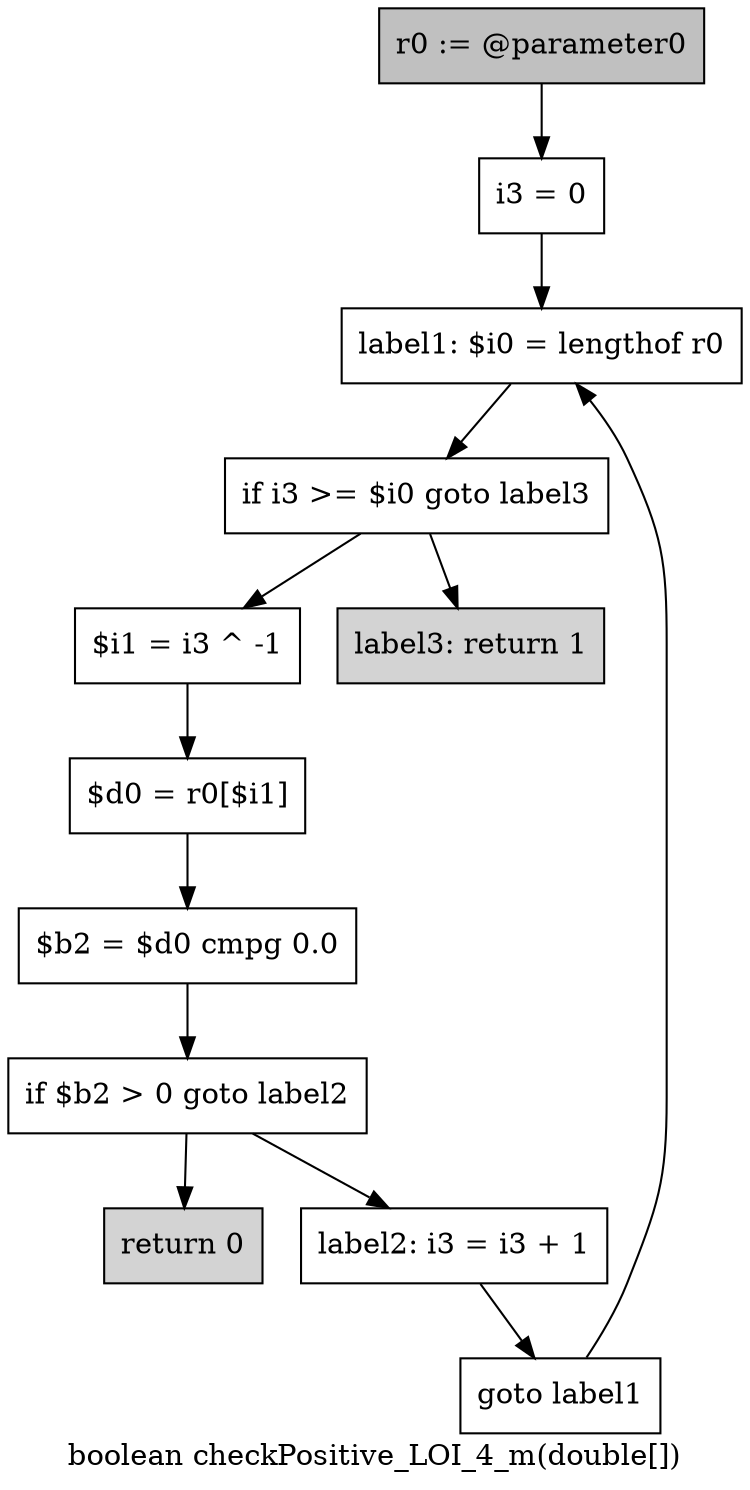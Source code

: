 digraph "boolean checkPositive_LOI_4_m(double[])" {
    label="boolean checkPositive_LOI_4_m(double[])";
    node [shape=box];
    "0" [style=filled,fillcolor=gray,label="r0 := @parameter0",];
    "1" [label="i3 = 0",];
    "0"->"1";
    "2" [label="label1: $i0 = lengthof r0",];
    "1"->"2";
    "3" [label="if i3 >= $i0 goto label3",];
    "2"->"3";
    "4" [label="$i1 = i3 ^ -1",];
    "3"->"4";
    "11" [style=filled,fillcolor=lightgray,label="label3: return 1",];
    "3"->"11";
    "5" [label="$d0 = r0[$i1]",];
    "4"->"5";
    "6" [label="$b2 = $d0 cmpg 0.0",];
    "5"->"6";
    "7" [label="if $b2 > 0 goto label2",];
    "6"->"7";
    "8" [style=filled,fillcolor=lightgray,label="return 0",];
    "7"->"8";
    "9" [label="label2: i3 = i3 + 1",];
    "7"->"9";
    "10" [label="goto label1",];
    "9"->"10";
    "10"->"2";
}

